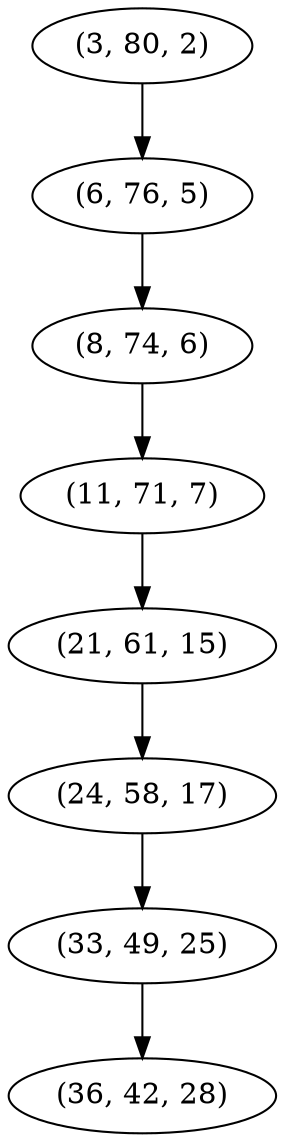 digraph tree {
    "(3, 80, 2)";
    "(6, 76, 5)";
    "(8, 74, 6)";
    "(11, 71, 7)";
    "(21, 61, 15)";
    "(24, 58, 17)";
    "(33, 49, 25)";
    "(36, 42, 28)";
    "(3, 80, 2)" -> "(6, 76, 5)";
    "(6, 76, 5)" -> "(8, 74, 6)";
    "(8, 74, 6)" -> "(11, 71, 7)";
    "(11, 71, 7)" -> "(21, 61, 15)";
    "(21, 61, 15)" -> "(24, 58, 17)";
    "(24, 58, 17)" -> "(33, 49, 25)";
    "(33, 49, 25)" -> "(36, 42, 28)";
}
